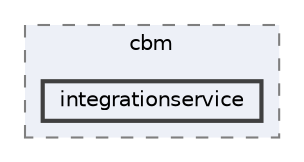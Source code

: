 digraph "repository/cbm/src/test/java/com/sterlite/cal/cbm/integrationservice"
{
 // LATEX_PDF_SIZE
  bgcolor="transparent";
  edge [fontname=Helvetica,fontsize=10,labelfontname=Helvetica,labelfontsize=10];
  node [fontname=Helvetica,fontsize=10,shape=box,height=0.2,width=0.4];
  compound=true
  subgraph clusterdir_f8d6c27a5b53045059a7f2ef24193a15 {
    graph [ bgcolor="#edf0f7", pencolor="grey50", label="cbm", fontname=Helvetica,fontsize=10 style="filled,dashed", URL="dir_f8d6c27a5b53045059a7f2ef24193a15.html",tooltip=""]
  dir_f9db45c3063886061620eb6a31045a8f [label="integrationservice", fillcolor="#edf0f7", color="grey25", style="filled,bold", URL="dir_f9db45c3063886061620eb6a31045a8f.html",tooltip=""];
  }
}
